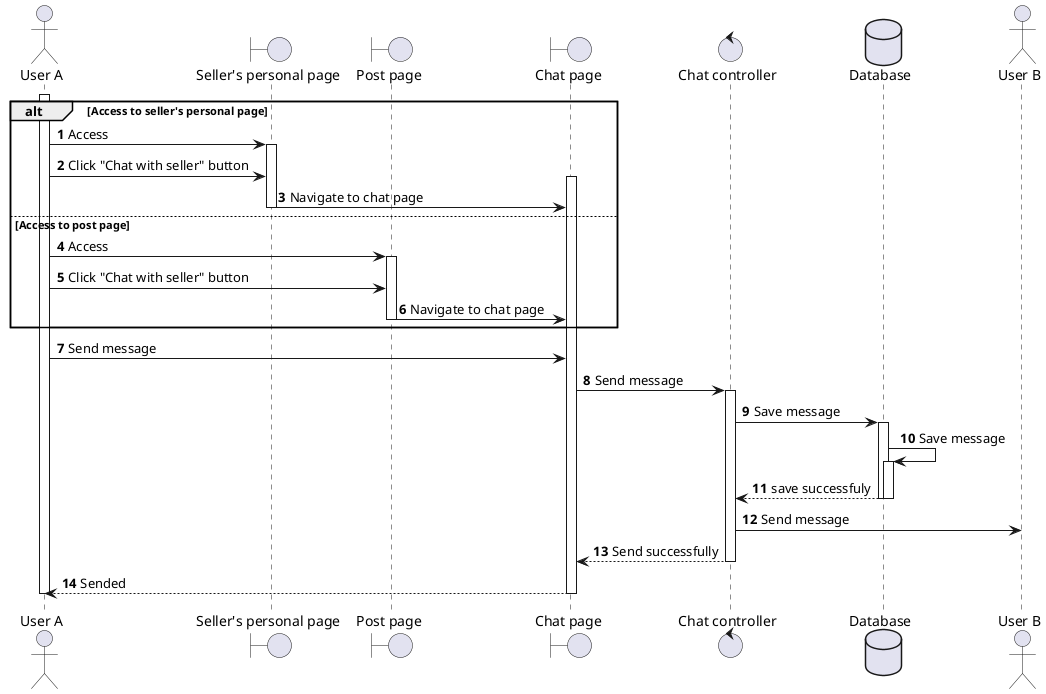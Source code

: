 @startuml
autonumber
actor "User A" as Buyer
boundary "Seller's personal page" as SPage
boundary "Post page" as PPage
boundary "Chat page" as CPage
control "Chat controller" as Controller
database "Database" as DB
actor "User B" as Seller 
activate Buyer
alt Access to seller's personal page
  Buyer -> SPage ++ : Access
  Buyer -> SPage: Click "Chat with seller" button
  activate CPage
  SPage -> CPage -- : Navigate to chat page

else Access to post page 
  Buyer -> PPage ++: Access
  Buyer -> PPage: Click "Chat with seller" button
  PPage -> CPage -- : Navigate to chat page
end

Buyer -> CPage :Send message
CPage -> Controller ++: Send message
Controller -> DB ++:Save message
DB ->DB ++: Save message
DB --> Controller --: save successfuly
deactivate DB
Controller -> Seller: Send message
Controller --> CPage --: Send successfully
CPage --> Buyer--: Sended
Buyer --
@enduml